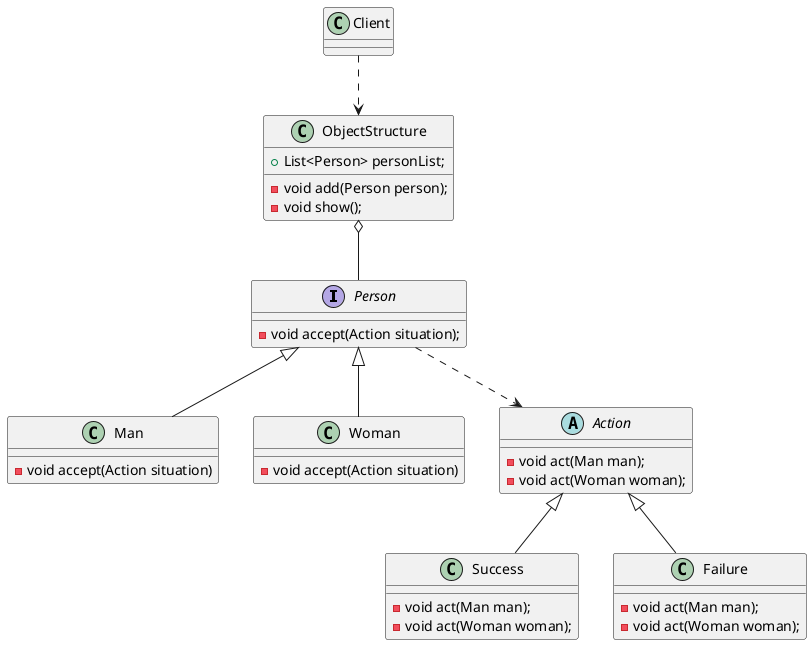 @startuml
interface Person {
    - void accept(Action situation);
}

class Man{
    - void accept(Action situation)
}

class Woman{
    - void accept(Action situation)
}

abstract class Action{
   - void act(Man man);
   - void act(Woman woman);
}


class Success{
   - void act(Man man);
   - void act(Woman woman);
}

class Failure{
   - void act(Man man);
   - void act(Woman woman);
}

class ObjectStructure{
   + List<Person> personList;
   - void add(Person person);
   - void show();
}

class Client{
}

Person <|-- Man
Person <|-- Woman

Action <|-- Failure
Action <|-- Success

ObjectStructure o-- Person
Person ..> Action

Client ..> ObjectStructure

@enduml